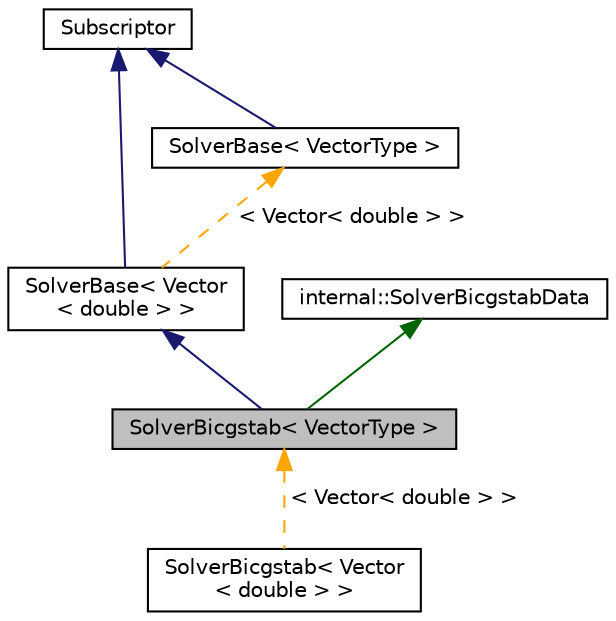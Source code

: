 digraph "SolverBicgstab&lt; VectorType &gt;"
{
 // LATEX_PDF_SIZE
  edge [fontname="Helvetica",fontsize="10",labelfontname="Helvetica",labelfontsize="10"];
  node [fontname="Helvetica",fontsize="10",shape=record];
  Node1 [label="SolverBicgstab\< VectorType \>",height=0.2,width=0.4,color="black", fillcolor="grey75", style="filled", fontcolor="black",tooltip=" "];
  Node2 -> Node1 [dir="back",color="midnightblue",fontsize="10",style="solid",fontname="Helvetica"];
  Node2 [label="SolverBase\< Vector\l\< double \> \>",height=0.2,width=0.4,color="black", fillcolor="white", style="filled",URL="$classSolverBase.html",tooltip=" "];
  Node3 -> Node2 [dir="back",color="midnightblue",fontsize="10",style="solid",fontname="Helvetica"];
  Node3 [label="Subscriptor",height=0.2,width=0.4,color="black", fillcolor="white", style="filled",URL="$classSubscriptor.html",tooltip=" "];
  Node4 -> Node2 [dir="back",color="orange",fontsize="10",style="dashed",label=" \< Vector\< double \> \>" ,fontname="Helvetica"];
  Node4 [label="SolverBase\< VectorType \>",height=0.2,width=0.4,color="black", fillcolor="white", style="filled",URL="$classSolverBase.html",tooltip=" "];
  Node3 -> Node4 [dir="back",color="midnightblue",fontsize="10",style="solid",fontname="Helvetica"];
  Node5 -> Node1 [dir="back",color="darkgreen",fontsize="10",style="solid",fontname="Helvetica"];
  Node5 [label="internal::SolverBicgstabData",height=0.2,width=0.4,color="black", fillcolor="white", style="filled",URL="$classinternal_1_1SolverBicgstabData.html",tooltip=" "];
  Node1 -> Node6 [dir="back",color="orange",fontsize="10",style="dashed",label=" \< Vector\< double \> \>" ,fontname="Helvetica"];
  Node6 [label="SolverBicgstab\< Vector\l\< double \> \>",height=0.2,width=0.4,color="black", fillcolor="white", style="filled",URL="$classSolverBicgstab.html",tooltip=" "];
}
